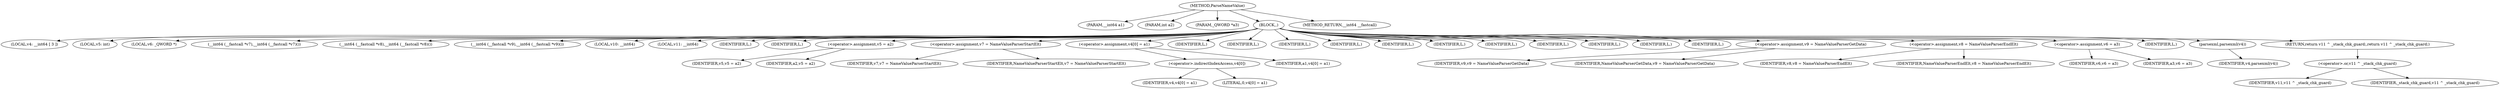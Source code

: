 digraph ParseNameValue {  
"1000109" [label = "(METHOD,ParseNameValue)" ]
"1000110" [label = "(PARAM,__int64 a1)" ]
"1000111" [label = "(PARAM,int a2)" ]
"1000112" [label = "(PARAM,_QWORD *a3)" ]
"1000113" [label = "(BLOCK,,)" ]
"1000114" [label = "(LOCAL,v4: __int64 [ 3 ])" ]
"1000115" [label = "(LOCAL,v5: int)" ]
"1000116" [label = "(LOCAL,v6: _QWORD *)" ]
"1000117" [label = "(__int64 (__fastcall *v7),__int64 (__fastcall *v7)())" ]
"1000118" [label = "(__int64 (__fastcall *v8),__int64 (__fastcall *v8)())" ]
"1000119" [label = "(__int64 (__fastcall *v9),__int64 (__fastcall *v9)())" ]
"1000120" [label = "(LOCAL,v10: __int64)" ]
"1000121" [label = "(LOCAL,v11: __int64)" ]
"1000122" [label = "(IDENTIFIER,L,)" ]
"1000123" [label = "(IDENTIFIER,L,)" ]
"1000124" [label = "(<operator>.assignment,v5 = a2)" ]
"1000125" [label = "(IDENTIFIER,v5,v5 = a2)" ]
"1000126" [label = "(IDENTIFIER,a2,v5 = a2)" ]
"1000127" [label = "(<operator>.assignment,v7 = NameValueParserStartElt)" ]
"1000128" [label = "(IDENTIFIER,v7,v7 = NameValueParserStartElt)" ]
"1000129" [label = "(IDENTIFIER,NameValueParserStartElt,v7 = NameValueParserStartElt)" ]
"1000130" [label = "(<operator>.assignment,v4[0] = a1)" ]
"1000131" [label = "(<operator>.indirectIndexAccess,v4[0])" ]
"1000132" [label = "(IDENTIFIER,v4,v4[0] = a1)" ]
"1000133" [label = "(LITERAL,0,v4[0] = a1)" ]
"1000134" [label = "(IDENTIFIER,a1,v4[0] = a1)" ]
"1000135" [label = "(IDENTIFIER,L,)" ]
"1000136" [label = "(IDENTIFIER,L,)" ]
"1000137" [label = "(IDENTIFIER,L,)" ]
"1000138" [label = "(IDENTIFIER,L,)" ]
"1000139" [label = "(IDENTIFIER,L,)" ]
"1000140" [label = "(IDENTIFIER,L,)" ]
"1000141" [label = "(IDENTIFIER,L,)" ]
"1000142" [label = "(IDENTIFIER,L,)" ]
"1000143" [label = "(IDENTIFIER,L,)" ]
"1000144" [label = "(IDENTIFIER,L,)" ]
"1000145" [label = "(IDENTIFIER,L,)" ]
"1000146" [label = "(<operator>.assignment,v9 = NameValueParserGetData)" ]
"1000147" [label = "(IDENTIFIER,v9,v9 = NameValueParserGetData)" ]
"1000148" [label = "(IDENTIFIER,NameValueParserGetData,v9 = NameValueParserGetData)" ]
"1000149" [label = "(<operator>.assignment,v8 = NameValueParserEndElt)" ]
"1000150" [label = "(IDENTIFIER,v8,v8 = NameValueParserEndElt)" ]
"1000151" [label = "(IDENTIFIER,NameValueParserEndElt,v8 = NameValueParserEndElt)" ]
"1000152" [label = "(<operator>.assignment,v6 = a3)" ]
"1000153" [label = "(IDENTIFIER,v6,v6 = a3)" ]
"1000154" [label = "(IDENTIFIER,a3,v6 = a3)" ]
"1000155" [label = "(IDENTIFIER,L,)" ]
"1000156" [label = "(parsexml,parsexml(v4))" ]
"1000157" [label = "(IDENTIFIER,v4,parsexml(v4))" ]
"1000158" [label = "(RETURN,return v11 ^ _stack_chk_guard;,return v11 ^ _stack_chk_guard;)" ]
"1000159" [label = "(<operator>.or,v11 ^ _stack_chk_guard)" ]
"1000160" [label = "(IDENTIFIER,v11,v11 ^ _stack_chk_guard)" ]
"1000161" [label = "(IDENTIFIER,_stack_chk_guard,v11 ^ _stack_chk_guard)" ]
"1000162" [label = "(METHOD_RETURN,__int64 __fastcall)" ]
  "1000109" -> "1000110" 
  "1000109" -> "1000111" 
  "1000109" -> "1000112" 
  "1000109" -> "1000113" 
  "1000109" -> "1000162" 
  "1000113" -> "1000114" 
  "1000113" -> "1000115" 
  "1000113" -> "1000116" 
  "1000113" -> "1000117" 
  "1000113" -> "1000118" 
  "1000113" -> "1000119" 
  "1000113" -> "1000120" 
  "1000113" -> "1000121" 
  "1000113" -> "1000122" 
  "1000113" -> "1000123" 
  "1000113" -> "1000124" 
  "1000113" -> "1000127" 
  "1000113" -> "1000130" 
  "1000113" -> "1000135" 
  "1000113" -> "1000136" 
  "1000113" -> "1000137" 
  "1000113" -> "1000138" 
  "1000113" -> "1000139" 
  "1000113" -> "1000140" 
  "1000113" -> "1000141" 
  "1000113" -> "1000142" 
  "1000113" -> "1000143" 
  "1000113" -> "1000144" 
  "1000113" -> "1000145" 
  "1000113" -> "1000146" 
  "1000113" -> "1000149" 
  "1000113" -> "1000152" 
  "1000113" -> "1000155" 
  "1000113" -> "1000156" 
  "1000113" -> "1000158" 
  "1000124" -> "1000125" 
  "1000124" -> "1000126" 
  "1000127" -> "1000128" 
  "1000127" -> "1000129" 
  "1000130" -> "1000131" 
  "1000130" -> "1000134" 
  "1000131" -> "1000132" 
  "1000131" -> "1000133" 
  "1000146" -> "1000147" 
  "1000146" -> "1000148" 
  "1000149" -> "1000150" 
  "1000149" -> "1000151" 
  "1000152" -> "1000153" 
  "1000152" -> "1000154" 
  "1000156" -> "1000157" 
  "1000158" -> "1000159" 
  "1000159" -> "1000160" 
  "1000159" -> "1000161" 
}
